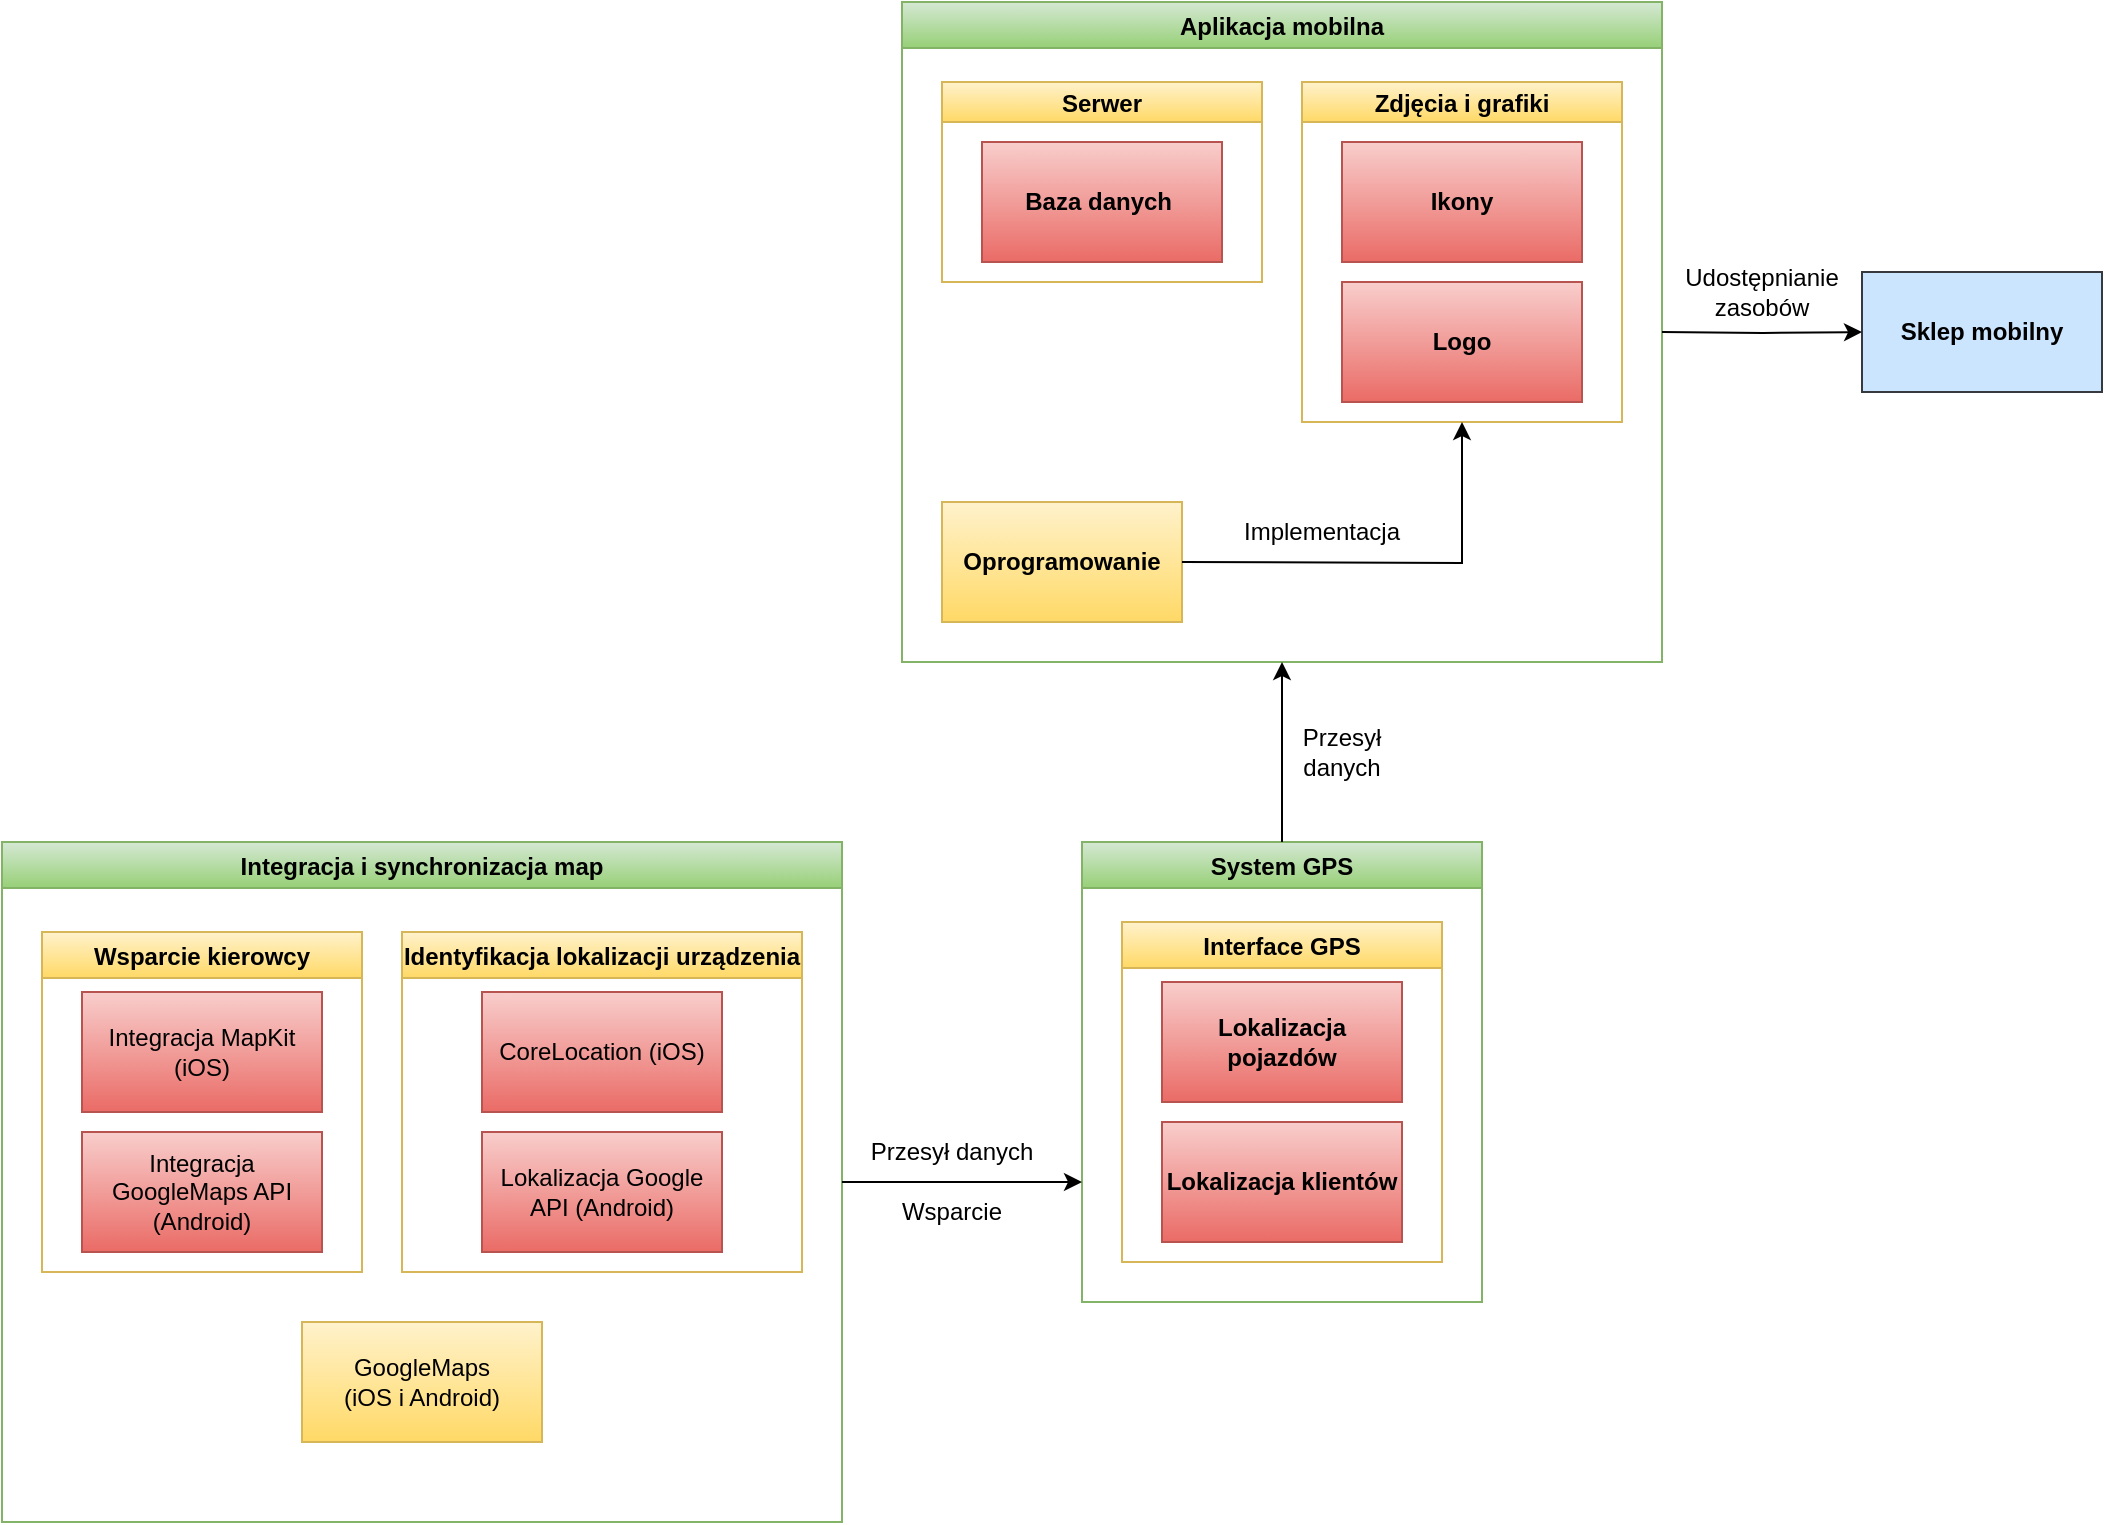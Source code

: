 <mxfile version="15.5.0" type="github">
  <diagram id="kgpKYQtTHZ0yAKxKKP6v" name="Page-1">
    <mxGraphModel dx="1888" dy="547" grid="1" gridSize="10" guides="1" tooltips="1" connect="1" arrows="1" fold="1" page="1" pageScale="1" pageWidth="850" pageHeight="1100" math="0" shadow="0">
      <root>
        <mxCell id="0" />
        <mxCell id="1" parent="0" />
        <mxCell id="EOrvkw3zUfeiwgOwcYgM-18" value="Aplikacja mobilna" style="swimlane;fillColor=#d5e8d4;strokeColor=#82b366;gradientColor=#97d077;" vertex="1" parent="1">
          <mxGeometry x="180" y="40" width="380" height="330" as="geometry" />
        </mxCell>
        <mxCell id="EOrvkw3zUfeiwgOwcYgM-20" value="Serwer" style="swimlane;startSize=20;fillColor=#fff2cc;strokeColor=#d6b656;gradientColor=#ffd966;" vertex="1" parent="EOrvkw3zUfeiwgOwcYgM-18">
          <mxGeometry x="20" y="40" width="160" height="100" as="geometry" />
        </mxCell>
        <mxCell id="EOrvkw3zUfeiwgOwcYgM-5" value="Baza danych&amp;nbsp;" style="rounded=0;whiteSpace=wrap;html=1;fillColor=#f8cecc;strokeColor=#b85450;gradientColor=#ea6b66;fontStyle=1" vertex="1" parent="EOrvkw3zUfeiwgOwcYgM-20">
          <mxGeometry x="20" y="30" width="120" height="60" as="geometry" />
        </mxCell>
        <mxCell id="EOrvkw3zUfeiwgOwcYgM-21" value="Zdjęcia i grafiki" style="swimlane;startSize=20;fillColor=#fff2cc;strokeColor=#d6b656;gradientColor=#ffd966;" vertex="1" parent="EOrvkw3zUfeiwgOwcYgM-18">
          <mxGeometry x="200" y="40" width="160" height="170" as="geometry" />
        </mxCell>
        <mxCell id="EOrvkw3zUfeiwgOwcYgM-9" value="Ikony" style="rounded=0;whiteSpace=wrap;html=1;fillColor=#f8cecc;strokeColor=#b85450;gradientColor=#ea6b66;fontStyle=1" vertex="1" parent="EOrvkw3zUfeiwgOwcYgM-21">
          <mxGeometry x="20" y="30" width="120" height="60" as="geometry" />
        </mxCell>
        <mxCell id="EOrvkw3zUfeiwgOwcYgM-10" value="Logo" style="rounded=0;whiteSpace=wrap;html=1;fillColor=#f8cecc;strokeColor=#b85450;gradientColor=#ea6b66;fontStyle=1" vertex="1" parent="EOrvkw3zUfeiwgOwcYgM-21">
          <mxGeometry x="20" y="100" width="120" height="60" as="geometry" />
        </mxCell>
        <mxCell id="EOrvkw3zUfeiwgOwcYgM-13" value="Oprogramowanie" style="rounded=0;whiteSpace=wrap;html=1;fillColor=#fff2cc;strokeColor=#d6b656;gradientColor=#ffd966;fontStyle=1" vertex="1" parent="EOrvkw3zUfeiwgOwcYgM-18">
          <mxGeometry x="20" y="250" width="120" height="60" as="geometry" />
        </mxCell>
        <mxCell id="EOrvkw3zUfeiwgOwcYgM-22" value="" style="endArrow=classic;html=1;rounded=0;edgeStyle=orthogonalEdgeStyle;entryX=0.5;entryY=1;entryDx=0;entryDy=0;" edge="1" parent="EOrvkw3zUfeiwgOwcYgM-18" target="EOrvkw3zUfeiwgOwcYgM-21">
          <mxGeometry width="50" height="50" relative="1" as="geometry">
            <mxPoint x="140" y="280" as="sourcePoint" />
            <mxPoint x="190" y="230" as="targetPoint" />
          </mxGeometry>
        </mxCell>
        <mxCell id="EOrvkw3zUfeiwgOwcYgM-24" value="Implementacja" style="text;html=1;strokeColor=none;fillColor=none;align=center;verticalAlign=middle;whiteSpace=wrap;rounded=0;strokeWidth=1;fontStyle=0" vertex="1" parent="EOrvkw3zUfeiwgOwcYgM-18">
          <mxGeometry x="180" y="250" width="60" height="30" as="geometry" />
        </mxCell>
        <mxCell id="EOrvkw3zUfeiwgOwcYgM-7" value="Sklep mobilny" style="rounded=0;whiteSpace=wrap;html=1;fillColor=#cce5ff;strokeColor=#36393d;fontStyle=1" vertex="1" parent="1">
          <mxGeometry x="660" y="175" width="120" height="60" as="geometry" />
        </mxCell>
        <mxCell id="EOrvkw3zUfeiwgOwcYgM-19" style="edgeStyle=orthogonalEdgeStyle;rounded=0;orthogonalLoop=1;jettySize=auto;html=1;exitX=0.5;exitY=1;exitDx=0;exitDy=0;" edge="1" parent="1">
          <mxGeometry relative="1" as="geometry">
            <mxPoint x="160" y="180" as="sourcePoint" />
            <mxPoint x="160" y="180" as="targetPoint" />
          </mxGeometry>
        </mxCell>
        <mxCell id="EOrvkw3zUfeiwgOwcYgM-23" value="" style="endArrow=classic;html=1;rounded=0;edgeStyle=orthogonalEdgeStyle;entryX=0;entryY=0.5;entryDx=0;entryDy=0;" edge="1" parent="1" target="EOrvkw3zUfeiwgOwcYgM-7">
          <mxGeometry width="50" height="50" relative="1" as="geometry">
            <mxPoint x="560" y="205" as="sourcePoint" />
            <mxPoint x="610" y="150" as="targetPoint" />
          </mxGeometry>
        </mxCell>
        <mxCell id="EOrvkw3zUfeiwgOwcYgM-25" value="Udostępnianie zasobów" style="text;html=1;strokeColor=none;fillColor=none;align=center;verticalAlign=middle;whiteSpace=wrap;rounded=0;" vertex="1" parent="1">
          <mxGeometry x="580" y="170" width="60" height="30" as="geometry" />
        </mxCell>
        <mxCell id="EOrvkw3zUfeiwgOwcYgM-26" value="System GPS" style="swimlane;strokeWidth=1;gradientColor=#97d077;fillColor=#d5e8d4;strokeColor=#82b366;" vertex="1" parent="1">
          <mxGeometry x="270" y="460" width="200" height="230" as="geometry" />
        </mxCell>
        <mxCell id="EOrvkw3zUfeiwgOwcYgM-27" value="Interface GPS" style="swimlane;strokeWidth=1;fontStyle=1;gradientColor=#ffd966;fillColor=#fff2cc;strokeColor=#d6b656;" vertex="1" parent="EOrvkw3zUfeiwgOwcYgM-26">
          <mxGeometry x="20" y="40" width="160" height="170" as="geometry" />
        </mxCell>
        <mxCell id="EOrvkw3zUfeiwgOwcYgM-28" value="Lokalizacja pojazdów" style="rounded=0;whiteSpace=wrap;html=1;strokeWidth=1;fontStyle=1;gradientColor=#ea6b66;fillColor=#f8cecc;strokeColor=#b85450;" vertex="1" parent="EOrvkw3zUfeiwgOwcYgM-27">
          <mxGeometry x="20" y="30" width="120" height="60" as="geometry" />
        </mxCell>
        <mxCell id="EOrvkw3zUfeiwgOwcYgM-29" value="Lokalizacja klientów" style="rounded=0;whiteSpace=wrap;html=1;strokeWidth=1;fontStyle=1;gradientColor=#ea6b66;fillColor=#f8cecc;strokeColor=#b85450;" vertex="1" parent="EOrvkw3zUfeiwgOwcYgM-27">
          <mxGeometry x="20" y="100" width="120" height="60" as="geometry" />
        </mxCell>
        <mxCell id="EOrvkw3zUfeiwgOwcYgM-30" value="" style="endArrow=classic;html=1;rounded=0;edgeStyle=orthogonalEdgeStyle;exitX=0.5;exitY=0;exitDx=0;exitDy=0;entryX=0.5;entryY=1;entryDx=0;entryDy=0;" edge="1" parent="1" source="EOrvkw3zUfeiwgOwcYgM-26" target="EOrvkw3zUfeiwgOwcYgM-18">
          <mxGeometry width="50" height="50" relative="1" as="geometry">
            <mxPoint x="360" y="440" as="sourcePoint" />
            <mxPoint x="410" y="390" as="targetPoint" />
          </mxGeometry>
        </mxCell>
        <mxCell id="EOrvkw3zUfeiwgOwcYgM-32" value="Przesył danych" style="text;html=1;strokeColor=none;fillColor=none;align=center;verticalAlign=middle;whiteSpace=wrap;rounded=0;" vertex="1" parent="1">
          <mxGeometry x="370" y="400" width="60" height="30" as="geometry" />
        </mxCell>
        <mxCell id="EOrvkw3zUfeiwgOwcYgM-33" value="Integracja i synchronizacja map" style="swimlane;strokeWidth=1;gradientColor=#97d077;fillColor=#d5e8d4;strokeColor=#82b366;" vertex="1" parent="1">
          <mxGeometry x="-270" y="460" width="420" height="340" as="geometry" />
        </mxCell>
        <mxCell id="EOrvkw3zUfeiwgOwcYgM-34" value="Wsparcie kierowcy" style="swimlane;strokeWidth=1;gradientColor=#ffd966;fillColor=#fff2cc;strokeColor=#d6b656;" vertex="1" parent="EOrvkw3zUfeiwgOwcYgM-33">
          <mxGeometry x="20" y="45" width="160" height="170" as="geometry" />
        </mxCell>
        <mxCell id="EOrvkw3zUfeiwgOwcYgM-35" value="Integracja MapKit (iOS)" style="rounded=0;whiteSpace=wrap;html=1;strokeWidth=1;gradientColor=#ea6b66;fillColor=#f8cecc;strokeColor=#b85450;" vertex="1" parent="EOrvkw3zUfeiwgOwcYgM-34">
          <mxGeometry x="20" y="30" width="120" height="60" as="geometry" />
        </mxCell>
        <mxCell id="EOrvkw3zUfeiwgOwcYgM-36" value="Integracja GoogleMaps API (Android)" style="rounded=0;whiteSpace=wrap;html=1;strokeWidth=1;gradientColor=#ea6b66;fillColor=#f8cecc;strokeColor=#b85450;" vertex="1" parent="EOrvkw3zUfeiwgOwcYgM-34">
          <mxGeometry x="20" y="100" width="120" height="60" as="geometry" />
        </mxCell>
        <mxCell id="EOrvkw3zUfeiwgOwcYgM-37" value="Identyfikacja lokalizacji urządzenia" style="swimlane;strokeWidth=1;gradientColor=#ffd966;fillColor=#fff2cc;strokeColor=#d6b656;" vertex="1" parent="EOrvkw3zUfeiwgOwcYgM-33">
          <mxGeometry x="200" y="45" width="200" height="170" as="geometry" />
        </mxCell>
        <mxCell id="EOrvkw3zUfeiwgOwcYgM-38" value="CoreLocation (iOS)" style="rounded=0;whiteSpace=wrap;html=1;strokeWidth=1;gradientColor=#ea6b66;fillColor=#f8cecc;strokeColor=#b85450;" vertex="1" parent="EOrvkw3zUfeiwgOwcYgM-37">
          <mxGeometry x="40" y="30" width="120" height="60" as="geometry" />
        </mxCell>
        <mxCell id="EOrvkw3zUfeiwgOwcYgM-39" value="Lokalizacja Google API (Android)" style="rounded=0;whiteSpace=wrap;html=1;strokeWidth=1;gradientColor=#ea6b66;fillColor=#f8cecc;strokeColor=#b85450;" vertex="1" parent="EOrvkw3zUfeiwgOwcYgM-37">
          <mxGeometry x="40" y="100" width="120" height="60" as="geometry" />
        </mxCell>
        <mxCell id="EOrvkw3zUfeiwgOwcYgM-40" value="GoogleMaps &lt;br&gt;(iOS i Android)" style="rounded=0;whiteSpace=wrap;html=1;strokeWidth=1;gradientColor=#ffd966;fillColor=#fff2cc;strokeColor=#d6b656;" vertex="1" parent="EOrvkw3zUfeiwgOwcYgM-33">
          <mxGeometry x="150" y="240" width="120" height="60" as="geometry" />
        </mxCell>
        <mxCell id="EOrvkw3zUfeiwgOwcYgM-41" value="" style="endArrow=classic;html=1;rounded=0;edgeStyle=orthogonalEdgeStyle;" edge="1" parent="1">
          <mxGeometry width="50" height="50" relative="1" as="geometry">
            <mxPoint x="150" y="630" as="sourcePoint" />
            <mxPoint x="270" y="630" as="targetPoint" />
          </mxGeometry>
        </mxCell>
        <mxCell id="EOrvkw3zUfeiwgOwcYgM-42" value="Przesył danych" style="text;html=1;strokeColor=none;fillColor=none;align=center;verticalAlign=middle;whiteSpace=wrap;rounded=0;" vertex="1" parent="1">
          <mxGeometry x="160" y="600" width="90" height="30" as="geometry" />
        </mxCell>
        <mxCell id="EOrvkw3zUfeiwgOwcYgM-43" value="Wsparcie" style="text;html=1;strokeColor=none;fillColor=none;align=center;verticalAlign=middle;whiteSpace=wrap;rounded=0;" vertex="1" parent="1">
          <mxGeometry x="175" y="630" width="60" height="30" as="geometry" />
        </mxCell>
      </root>
    </mxGraphModel>
  </diagram>
</mxfile>
